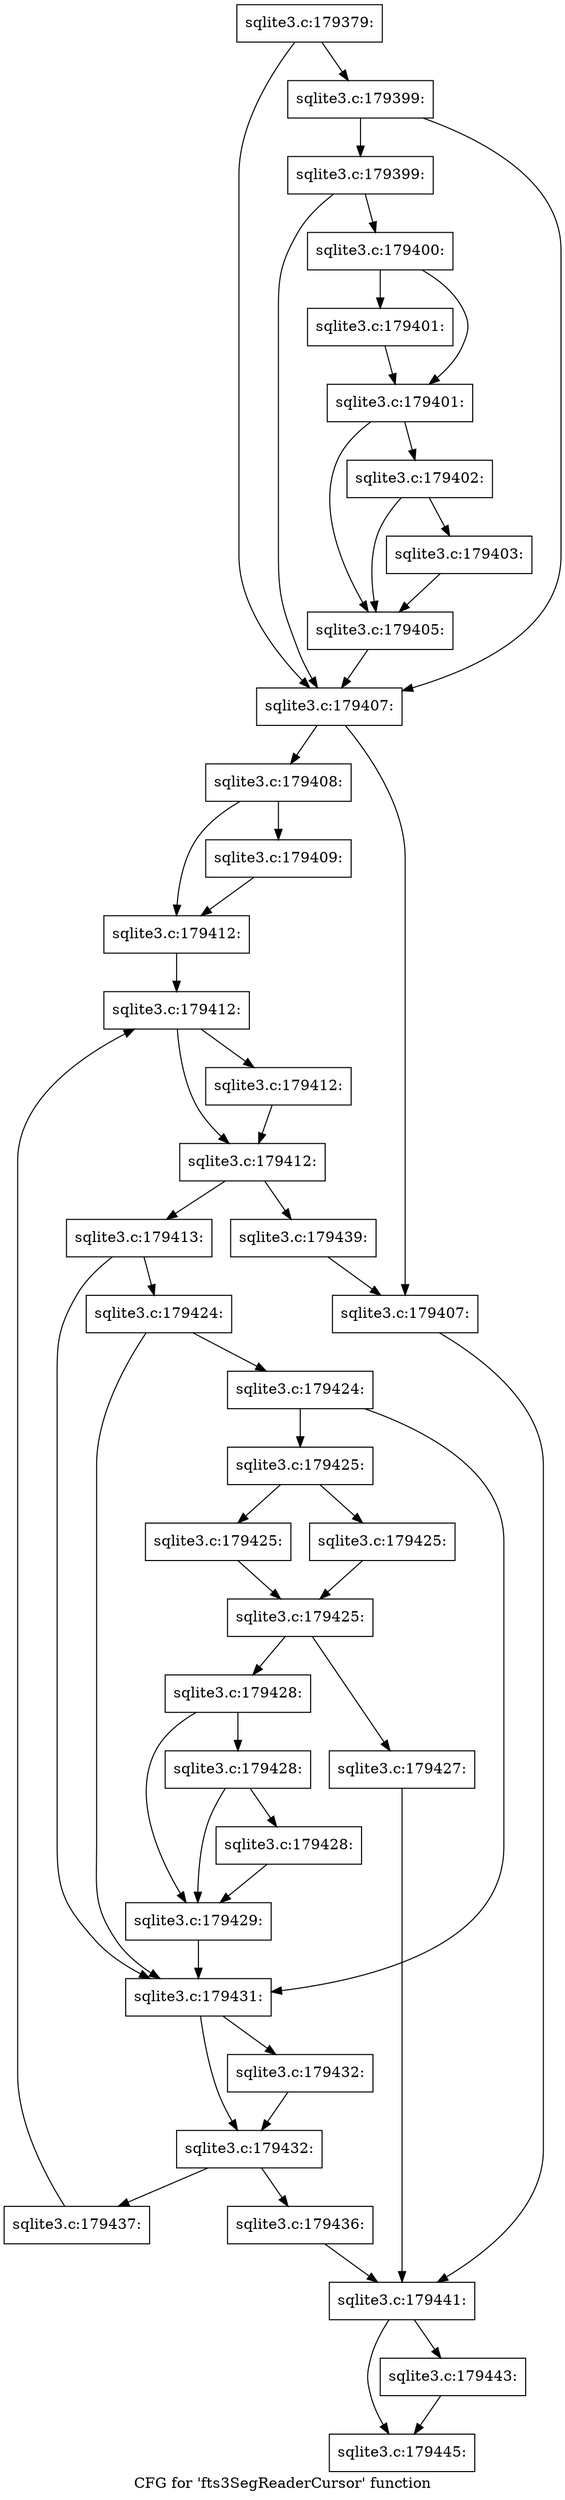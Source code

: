 digraph "CFG for 'fts3SegReaderCursor' function" {
	label="CFG for 'fts3SegReaderCursor' function";

	Node0x55c0faafaa80 [shape=record,label="{sqlite3.c:179379:}"];
	Node0x55c0faafaa80 -> Node0x55c0fab0f3e0;
	Node0x55c0faafaa80 -> Node0x55c0fab0f310;
	Node0x55c0fab0f3e0 [shape=record,label="{sqlite3.c:179399:}"];
	Node0x55c0fab0f3e0 -> Node0x55c0fab0f360;
	Node0x55c0fab0f3e0 -> Node0x55c0fab0f310;
	Node0x55c0fab0f360 [shape=record,label="{sqlite3.c:179399:}"];
	Node0x55c0fab0f360 -> Node0x55c0fab0f2c0;
	Node0x55c0fab0f360 -> Node0x55c0fab0f310;
	Node0x55c0fab0f2c0 [shape=record,label="{sqlite3.c:179400:}"];
	Node0x55c0fab0f2c0 -> Node0x55c0f6cc7040;
	Node0x55c0fab0f2c0 -> Node0x55c0fab10940;
	Node0x55c0fab10940 [shape=record,label="{sqlite3.c:179401:}"];
	Node0x55c0fab10940 -> Node0x55c0f6cc7040;
	Node0x55c0f6cc7040 [shape=record,label="{sqlite3.c:179401:}"];
	Node0x55c0f6cc7040 -> Node0x55c0fab110b0;
	Node0x55c0f6cc7040 -> Node0x55c0fab11060;
	Node0x55c0fab110b0 [shape=record,label="{sqlite3.c:179402:}"];
	Node0x55c0fab110b0 -> Node0x55c0fab10da0;
	Node0x55c0fab110b0 -> Node0x55c0fab11060;
	Node0x55c0fab10da0 [shape=record,label="{sqlite3.c:179403:}"];
	Node0x55c0fab10da0 -> Node0x55c0fab11060;
	Node0x55c0fab11060 [shape=record,label="{sqlite3.c:179405:}"];
	Node0x55c0fab11060 -> Node0x55c0fab0f310;
	Node0x55c0fab0f310 [shape=record,label="{sqlite3.c:179407:}"];
	Node0x55c0fab0f310 -> Node0x55c0f6b7a550;
	Node0x55c0fab0f310 -> Node0x55c0fab11b50;
	Node0x55c0f6b7a550 [shape=record,label="{sqlite3.c:179408:}"];
	Node0x55c0f6b7a550 -> Node0x55c0fab12200;
	Node0x55c0f6b7a550 -> Node0x55c0fab12250;
	Node0x55c0fab12200 [shape=record,label="{sqlite3.c:179409:}"];
	Node0x55c0fab12200 -> Node0x55c0fab12250;
	Node0x55c0fab12250 [shape=record,label="{sqlite3.c:179412:}"];
	Node0x55c0fab12250 -> Node0x55c0f6c7e0a0;
	Node0x55c0f6c7e0a0 [shape=record,label="{sqlite3.c:179412:}"];
	Node0x55c0f6c7e0a0 -> Node0x55c0fab12c60;
	Node0x55c0f6c7e0a0 -> Node0x55c0fab12c10;
	Node0x55c0fab12c60 [shape=record,label="{sqlite3.c:179412:}"];
	Node0x55c0fab12c60 -> Node0x55c0fab12c10;
	Node0x55c0fab12c10 [shape=record,label="{sqlite3.c:179412:}"];
	Node0x55c0fab12c10 -> Node0x55c0fab13270;
	Node0x55c0fab12c10 -> Node0x55c0fab12b90;
	Node0x55c0fab13270 [shape=record,label="{sqlite3.c:179413:}"];
	Node0x55c0fab13270 -> Node0x55c0fab15240;
	Node0x55c0fab13270 -> Node0x55c0fab15170;
	Node0x55c0fab15240 [shape=record,label="{sqlite3.c:179424:}"];
	Node0x55c0fab15240 -> Node0x55c0fab151c0;
	Node0x55c0fab15240 -> Node0x55c0fab15170;
	Node0x55c0fab151c0 [shape=record,label="{sqlite3.c:179424:}"];
	Node0x55c0fab151c0 -> Node0x55c0fab15120;
	Node0x55c0fab151c0 -> Node0x55c0fab15170;
	Node0x55c0fab15120 [shape=record,label="{sqlite3.c:179425:}"];
	Node0x55c0fab15120 -> Node0x55c0fab15c20;
	Node0x55c0fab15120 -> Node0x55c0fab15c70;
	Node0x55c0fab15c20 [shape=record,label="{sqlite3.c:179425:}"];
	Node0x55c0fab15c20 -> Node0x55c0fab15cc0;
	Node0x55c0fab15c70 [shape=record,label="{sqlite3.c:179425:}"];
	Node0x55c0fab15c70 -> Node0x55c0fab15cc0;
	Node0x55c0fab15cc0 [shape=record,label="{sqlite3.c:179425:}"];
	Node0x55c0fab15cc0 -> Node0x55c0f6b788f0;
	Node0x55c0fab15cc0 -> Node0x55c0fab169c0;
	Node0x55c0f6b788f0 [shape=record,label="{sqlite3.c:179427:}"];
	Node0x55c0f6b788f0 -> Node0x55c0fab17810;
	Node0x55c0fab169c0 [shape=record,label="{sqlite3.c:179428:}"];
	Node0x55c0fab169c0 -> Node0x55c0fab179d0;
	Node0x55c0fab169c0 -> Node0x55c0fab17980;
	Node0x55c0fab179d0 [shape=record,label="{sqlite3.c:179428:}"];
	Node0x55c0fab179d0 -> Node0x55c0fab17930;
	Node0x55c0fab179d0 -> Node0x55c0fab17980;
	Node0x55c0fab17930 [shape=record,label="{sqlite3.c:179428:}"];
	Node0x55c0fab17930 -> Node0x55c0fab17980;
	Node0x55c0fab17980 [shape=record,label="{sqlite3.c:179429:}"];
	Node0x55c0fab17980 -> Node0x55c0fab15170;
	Node0x55c0fab15170 [shape=record,label="{sqlite3.c:179431:}"];
	Node0x55c0fab15170 -> Node0x55c0fab128f0;
	Node0x55c0fab15170 -> Node0x55c0f6cc6fa0;
	Node0x55c0fab128f0 [shape=record,label="{sqlite3.c:179432:}"];
	Node0x55c0fab128f0 -> Node0x55c0f6cc6fa0;
	Node0x55c0f6cc6fa0 [shape=record,label="{sqlite3.c:179432:}"];
	Node0x55c0f6cc6fa0 -> Node0x55c0fab18ef0;
	Node0x55c0f6cc6fa0 -> Node0x55c0fab19070;
	Node0x55c0fab18ef0 [shape=record,label="{sqlite3.c:179436:}"];
	Node0x55c0fab18ef0 -> Node0x55c0fab17810;
	Node0x55c0fab19070 [shape=record,label="{sqlite3.c:179437:}"];
	Node0x55c0fab19070 -> Node0x55c0f6c7e0a0;
	Node0x55c0fab12b90 [shape=record,label="{sqlite3.c:179439:}"];
	Node0x55c0fab12b90 -> Node0x55c0fab11b50;
	Node0x55c0fab11b50 [shape=record,label="{sqlite3.c:179407:}"];
	Node0x55c0fab11b50 -> Node0x55c0fab17810;
	Node0x55c0fab17810 [shape=record,label="{sqlite3.c:179441:}"];
	Node0x55c0fab17810 -> Node0x55c0fab19d30;
	Node0x55c0fab17810 -> Node0x55c0fab19d80;
	Node0x55c0fab19d30 [shape=record,label="{sqlite3.c:179443:}"];
	Node0x55c0fab19d30 -> Node0x55c0fab19d80;
	Node0x55c0fab19d80 [shape=record,label="{sqlite3.c:179445:}"];
}
